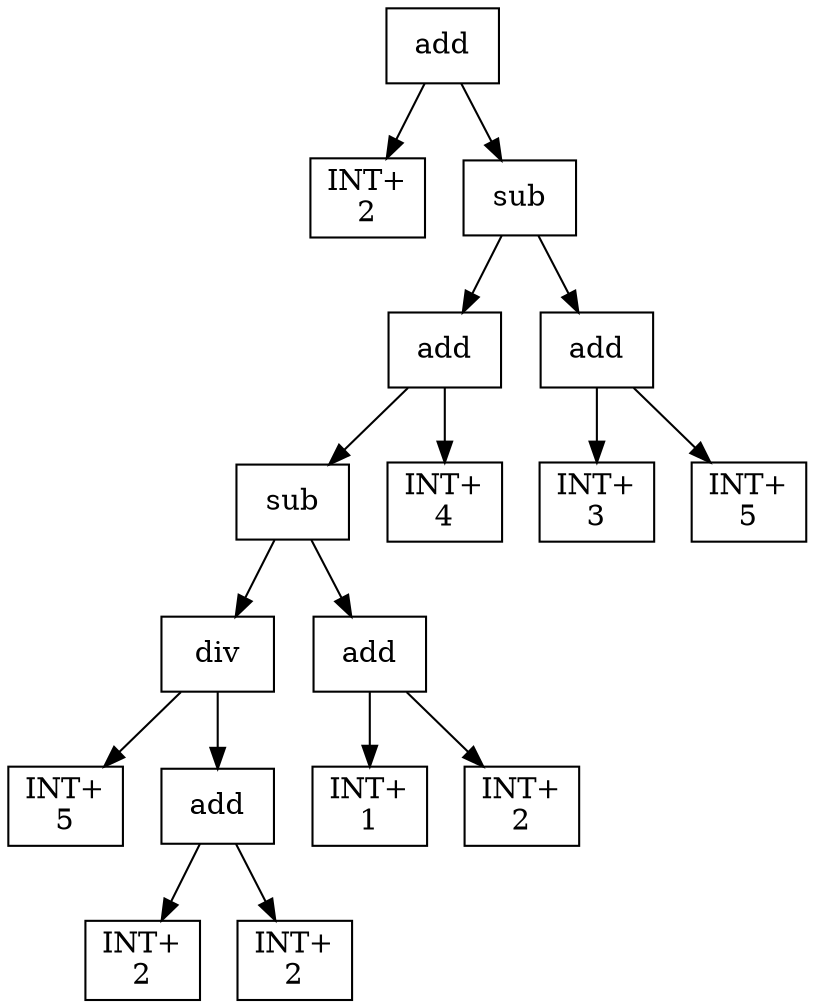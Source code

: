 digraph expr {
  node [shape=box];
  n1 [label="add"];
  n2 [label="INT+\n2"];
  n3 [label="sub"];
  n4 [label="add"];
  n5 [label="sub"];
  n6 [label="div"];
  n7 [label="INT+\n5"];
  n8 [label="add"];
  n9 [label="INT+\n2"];
  n10 [label="INT+\n2"];
  n8 -> n9;
  n8 -> n10;
  n6 -> n7;
  n6 -> n8;
  n11 [label="add"];
  n12 [label="INT+\n1"];
  n13 [label="INT+\n2"];
  n11 -> n12;
  n11 -> n13;
  n5 -> n6;
  n5 -> n11;
  n14 [label="INT+\n4"];
  n4 -> n5;
  n4 -> n14;
  n15 [label="add"];
  n16 [label="INT+\n3"];
  n17 [label="INT+\n5"];
  n15 -> n16;
  n15 -> n17;
  n3 -> n4;
  n3 -> n15;
  n1 -> n2;
  n1 -> n3;
}